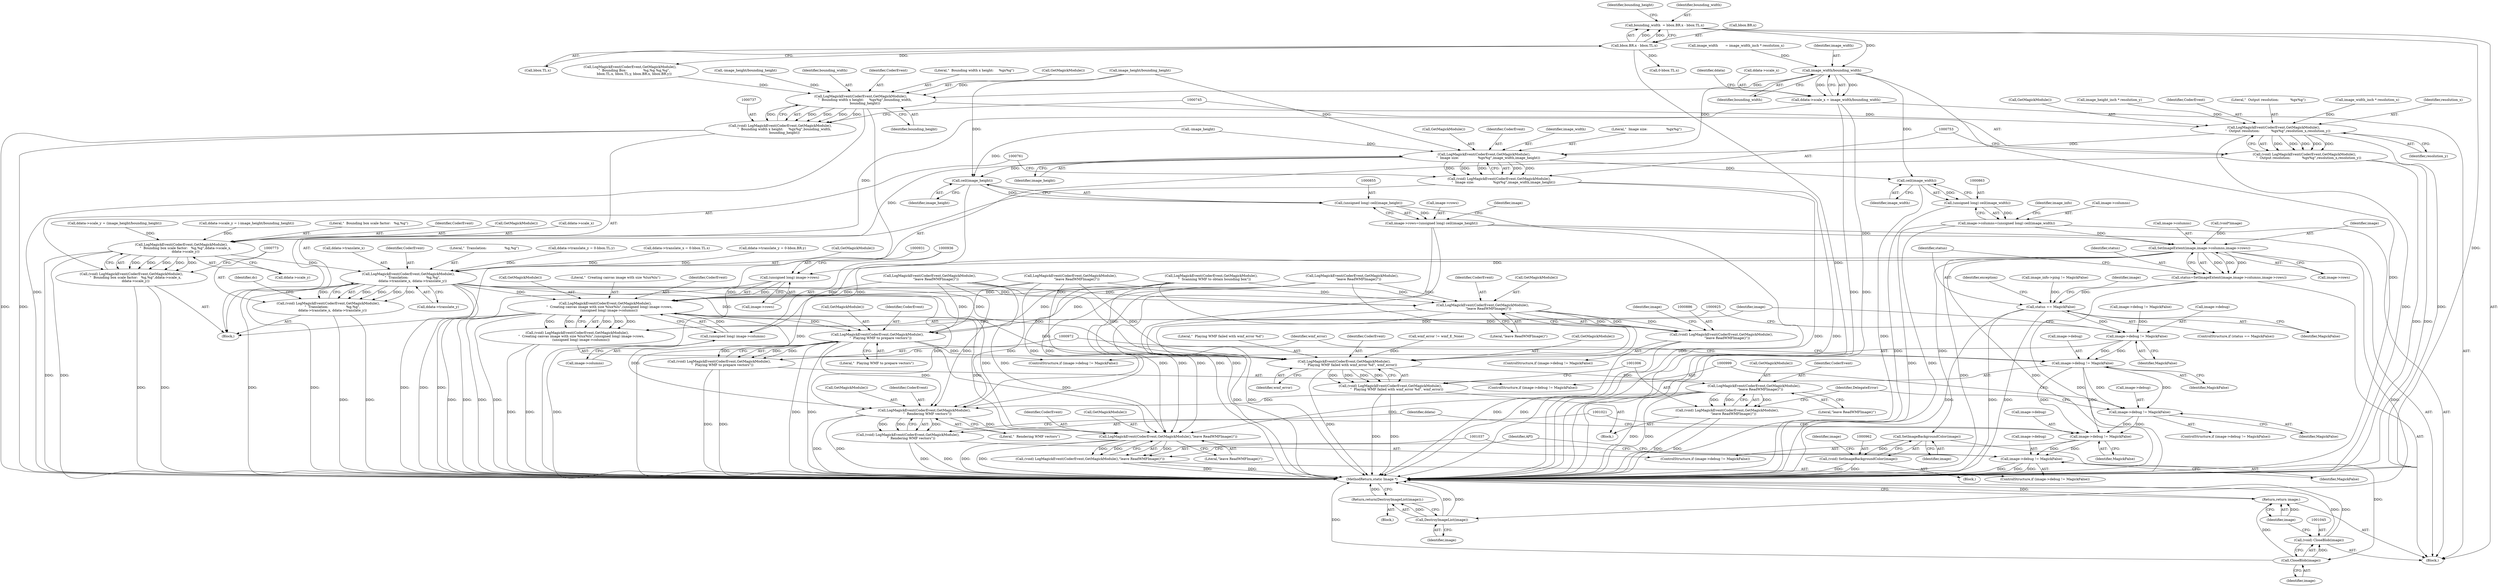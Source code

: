 digraph "0_ImageMagick_f6e9d0d9955e85bdd7540b251cd50d598dacc5e6_74@integer" {
"1000563" [label="(Call,bounding_width  = bbox.BR.x - bbox.TL.x)"];
"1000565" [label="(Call,bbox.BR.x - bbox.TL.x)"];
"1000593" [label="(Call,image_width/bounding_width)"];
"1000589" [label="(Call,ddata->scale_x = image_width/bounding_width)"];
"1000762" [label="(Call,LogMagickEvent(CoderEvent,GetMagickModule(),\n        \"  Bounding box scale factor:   %g,%g\",ddata->scale_x,\n        ddata->scale_y))"];
"1000760" [label="(Call,(void) LogMagickEvent(CoderEvent,GetMagickModule(),\n        \"  Bounding box scale factor:   %g,%g\",ddata->scale_x,\n        ddata->scale_y))"];
"1000774" [label="(Call,LogMagickEvent(CoderEvent,GetMagickModule(),\n        \"  Translation:                 %g,%g\",\n        ddata->translate_x, ddata->translate_y))"];
"1000772" [label="(Call,(void) LogMagickEvent(CoderEvent,GetMagickModule(),\n        \"  Translation:                 %g,%g\",\n        ddata->translate_x, ddata->translate_y))"];
"1000887" [label="(Call,LogMagickEvent(CoderEvent,GetMagickModule(),\n           \"leave ReadWMFImage()\"))"];
"1000885" [label="(Call,(void) LogMagickEvent(CoderEvent,GetMagickModule(),\n           \"leave ReadWMFImage()\"))"];
"1000926" [label="(Call,LogMagickEvent(CoderEvent,GetMagickModule(),\n        \"  Creating canvas image with size %lux%lu\",(unsigned long) image->rows,\n       (unsigned long) image->columns))"];
"1000924" [label="(Call,(void) LogMagickEvent(CoderEvent,GetMagickModule(),\n        \"  Creating canvas image with size %lux%lu\",(unsigned long) image->rows,\n       (unsigned long) image->columns))"];
"1000973" [label="(Call,LogMagickEvent(CoderEvent,GetMagickModule(),\n      \"  Playing WMF to prepare vectors\"))"];
"1000971" [label="(Call,(void) LogMagickEvent(CoderEvent,GetMagickModule(),\n      \"  Playing WMF to prepare vectors\"))"];
"1001000" [label="(Call,LogMagickEvent(CoderEvent,GetMagickModule(),\n            \"  Playing WMF failed with wmf_error %d\", wmf_error))"];
"1000998" [label="(Call,(void) LogMagickEvent(CoderEvent,GetMagickModule(),\n            \"  Playing WMF failed with wmf_error %d\", wmf_error))"];
"1001007" [label="(Call,LogMagickEvent(CoderEvent,GetMagickModule(),\n            \"leave ReadWMFImage()\"))"];
"1001005" [label="(Call,(void) LogMagickEvent(CoderEvent,GetMagickModule(),\n            \"leave ReadWMFImage()\"))"];
"1001022" [label="(Call,LogMagickEvent(CoderEvent,GetMagickModule(),\n      \"  Rendering WMF vectors\"))"];
"1001020" [label="(Call,(void) LogMagickEvent(CoderEvent,GetMagickModule(),\n      \"  Rendering WMF vectors\"))"];
"1001038" [label="(Call,LogMagickEvent(CoderEvent,GetMagickModule(),\"leave ReadWMFImage()\"))"];
"1001036" [label="(Call,(void) LogMagickEvent(CoderEvent,GetMagickModule(),\"leave ReadWMFImage()\"))"];
"1000738" [label="(Call,LogMagickEvent(CoderEvent,GetMagickModule(),\n        \"  Bounding width x height:     %gx%g\",bounding_width,\n        bounding_height))"];
"1000736" [label="(Call,(void) LogMagickEvent(CoderEvent,GetMagickModule(),\n        \"  Bounding width x height:     %gx%g\",bounding_width,\n        bounding_height))"];
"1000746" [label="(Call,LogMagickEvent(CoderEvent,GetMagickModule(),\n        \"  Output resolution:           %gx%g\",resolution_x,resolution_y))"];
"1000744" [label="(Call,(void) LogMagickEvent(CoderEvent,GetMagickModule(),\n        \"  Output resolution:           %gx%g\",resolution_x,resolution_y))"];
"1000754" [label="(Call,LogMagickEvent(CoderEvent,GetMagickModule(),\n        \"  Image size:                  %gx%g\",image_width,image_height))"];
"1000752" [label="(Call,(void) LogMagickEvent(CoderEvent,GetMagickModule(),\n        \"  Image size:                  %gx%g\",image_width,image_height))"];
"1000856" [label="(Call,ceil(image_height))"];
"1000854" [label="(Call,(unsigned long) ceil(image_height))"];
"1000850" [label="(Call,image->rows=(unsigned long) ceil(image_height))"];
"1000896" [label="(Call,SetImageExtent(image,image->columns,image->rows))"];
"1000894" [label="(Call,status=SetImageExtent(image,image->columns,image->rows))"];
"1000905" [label="(Call,status == MagickFalse)"];
"1000919" [label="(Call,image->debug != MagickFalse)"];
"1000966" [label="(Call,image->debug != MagickFalse)"];
"1000992" [label="(Call,image->debug != MagickFalse)"];
"1001015" [label="(Call,image->debug != MagickFalse)"];
"1001031" [label="(Call,image->debug != MagickFalse)"];
"1000916" [label="(Call,DestroyImageList(image))"];
"1000915" [label="(Return,return(DestroyImageList(image));)"];
"1000930" [label="(Call,(unsigned long) image->rows)"];
"1000935" [label="(Call,(unsigned long) image->columns)"];
"1000963" [label="(Call,SetImageBackgroundColor(image))"];
"1000961" [label="(Call,(void) SetImageBackgroundColor(image))"];
"1001046" [label="(Call,CloseBlob(image))"];
"1001044" [label="(Call,(void) CloseBlob(image))"];
"1001048" [label="(Return,return image;)"];
"1000864" [label="(Call,ceil(image_width))"];
"1000862" [label="(Call,(unsigned long) ceil(image_width))"];
"1000858" [label="(Call,image->columns=(unsigned long) ceil(image_width))"];
"1000781" [label="(Call,ddata->translate_y)"];
"1000752" [label="(Call,(void) LogMagickEvent(CoderEvent,GetMagickModule(),\n        \"  Image size:                  %gx%g\",image_width,image_height))"];
"1000769" [label="(Call,ddata->scale_y)"];
"1000964" [label="(Identifier,image)"];
"1000778" [label="(Call,ddata->translate_x)"];
"1000600" [label="(Call,0-bbox.TL.x)"];
"1000563" [label="(Call,bounding_width  = bbox.BR.x - bbox.TL.x)"];
"1000869" [label="(Identifier,image_info)"];
"1000901" [label="(Call,image->rows)"];
"1000775" [label="(Identifier,CoderEvent)"];
"1001016" [label="(Call,image->debug)"];
"1000897" [label="(Identifier,image)"];
"1000975" [label="(Call,GetMagickModule())"];
"1000879" [label="(ControlStructure,if (image->debug != MagickFalse))"];
"1000251" [label="(Call,LogMagickEvent(CoderEvent,GetMagickModule(),\n            \"leave ReadWMFImage()\"))"];
"1001044" [label="(Call,(void) CloseBlob(image))"];
"1000751" [label="(Identifier,resolution_y)"];
"1000131" [label="(Block,)"];
"1000634" [label="(Call,ddata->translate_y = 0-bbox.TL.y)"];
"1000571" [label="(Call,bbox.TL.x)"];
"1000890" [label="(Literal,\"leave ReadWMFImage()\")"];
"1001039" [label="(Identifier,CoderEvent)"];
"1000766" [label="(Call,ddata->scale_x)"];
"1000777" [label="(Literal,\"  Translation:                 %g,%g\")"];
"1001050" [label="(MethodReturn,static Image *)"];
"1000916" [label="(Call,DestroyImageList(image))"];
"1000966" [label="(Call,image->debug != MagickFalse)"];
"1000596" [label="(Call,ddata->translate_x = 0-bbox.TL.x)"];
"1001007" [label="(Call,LogMagickEvent(CoderEvent,GetMagickModule(),\n            \"leave ReadWMFImage()\"))"];
"1001048" [label="(Return,return image;)"];
"1000749" [label="(Literal,\"  Output resolution:           %gx%g\")"];
"1000905" [label="(Call,status == MagickFalse)"];
"1000974" [label="(Identifier,CoderEvent)"];
"1001003" [label="(Literal,\"  Playing WMF failed with wmf_error %d\")"];
"1001004" [label="(Identifier,wmf_error)"];
"1001049" [label="(Identifier,image)"];
"1000627" [label="(Call,ddata->scale_y = (image_height/bounding_height))"];
"1000595" [label="(Identifier,bounding_width)"];
"1000965" [label="(ControlStructure,if (image->debug != MagickFalse))"];
"1000594" [label="(Identifier,image_width)"];
"1000851" [label="(Call,image->rows)"];
"1000904" [label="(ControlStructure,if (status == MagickFalse))"];
"1001031" [label="(Call,image->debug != MagickFalse)"];
"1000888" [label="(Identifier,CoderEvent)"];
"1000997" [label="(Block,)"];
"1001030" [label="(ControlStructure,if (image->debug != MagickFalse))"];
"1001001" [label="(Identifier,CoderEvent)"];
"1000738" [label="(Call,LogMagickEvent(CoderEvent,GetMagickModule(),\n        \"  Bounding width x height:     %gx%g\",bounding_width,\n        bounding_height))"];
"1000736" [label="(Call,(void) LogMagickEvent(CoderEvent,GetMagickModule(),\n        \"  Bounding width x height:     %gx%g\",bounding_width,\n        bounding_height))"];
"1000651" [label="(Call,-image_height/bounding_height)"];
"1000857" [label="(Identifier,image_height)"];
"1000898" [label="(Call,image->columns)"];
"1000917" [label="(Identifier,image)"];
"1000928" [label="(Call,GetMagickModule())"];
"1001019" [label="(Identifier,MagickFalse)"];
"1000746" [label="(Call,LogMagickEvent(CoderEvent,GetMagickModule(),\n        \"  Output resolution:           %gx%g\",resolution_x,resolution_y))"];
"1000759" [label="(Identifier,image_height)"];
"1000996" [label="(Identifier,MagickFalse)"];
"1000850" [label="(Call,image->rows=(unsigned long) ceil(image_height))"];
"1000998" [label="(Call,(void) LogMagickEvent(CoderEvent,GetMagickModule(),\n            \"  Playing WMF failed with wmf_error %d\", wmf_error))"];
"1001005" [label="(Call,(void) LogMagickEvent(CoderEvent,GetMagickModule(),\n            \"leave ReadWMFImage()\"))"];
"1000754" [label="(Call,LogMagickEvent(CoderEvent,GetMagickModule(),\n        \"  Image size:                  %gx%g\",image_width,image_height))"];
"1000789" [label="(Identifier,dc)"];
"1000743" [label="(Identifier,bounding_height)"];
"1000894" [label="(Call,status=SetImageExtent(image,image->columns,image->rows))"];
"1000593" [label="(Call,image_width/bounding_width)"];
"1001043" [label="(Identifier,API)"];
"1000758" [label="(Identifier,image_width)"];
"1000985" [label="(Call,wmf_error != wmf_E_None)"];
"1000655" [label="(Call,ddata->translate_y = 0-bbox.BR.y)"];
"1001009" [label="(Call,GetMagickModule())"];
"1000774" [label="(Call,LogMagickEvent(CoderEvent,GetMagickModule(),\n        \"  Translation:                 %g,%g\",\n        ddata->translate_x, ddata->translate_y))"];
"1000652" [label="(Call,-image_height)"];
"1000854" [label="(Call,(unsigned long) ceil(image_height))"];
"1001023" [label="(Identifier,CoderEvent)"];
"1000978" [label="(Identifier,wmf_error)"];
"1000929" [label="(Literal,\"  Creating canvas image with size %lux%lu\")"];
"1000858" [label="(Call,image->columns=(unsigned long) ceil(image_width))"];
"1000862" [label="(Call,(unsigned long) ceil(image_width))"];
"1000864" [label="(Call,ceil(image_width))"];
"1001025" [label="(Literal,\"  Rendering WMF vectors\")"];
"1000973" [label="(Call,LogMagickEvent(CoderEvent,GetMagickModule(),\n      \"  Playing WMF to prepare vectors\"))"];
"1000860" [label="(Identifier,image)"];
"1000968" [label="(Identifier,image)"];
"1000926" [label="(Call,LogMagickEvent(CoderEvent,GetMagickModule(),\n        \"  Creating canvas image with size %lux%lu\",(unsigned long) image->rows,\n       (unsigned long) image->columns))"];
"1000712" [label="(Call,LogMagickEvent(CoderEvent,GetMagickModule(),\n        \"  Bounding Box:                %g,%g %g,%g\",\n        bbox.TL.x, bbox.TL.y, bbox.BR.x, bbox.BR.y))"];
"1000647" [label="(Call,ddata->scale_y = (-image_height/bounding_height))"];
"1000893" [label="(Identifier,image)"];
"1000555" [label="(Call,image_width_inch * resolution_x)"];
"1000908" [label="(Block,)"];
"1000741" [label="(Literal,\"  Bounding width x height:     %gx%g\")"];
"1000918" [label="(ControlStructure,if (image->debug != MagickFalse))"];
"1000923" [label="(Identifier,MagickFalse)"];
"1001002" [label="(Call,GetMagickModule())"];
"1000992" [label="(Call,image->debug != MagickFalse)"];
"1000889" [label="(Call,GetMagickModule())"];
"1000971" [label="(Call,(void) LogMagickEvent(CoderEvent,GetMagickModule(),\n      \"  Playing WMF to prepare vectors\"))"];
"1000667" [label="(Call,image->debug != MagickFalse)"];
"1000937" [label="(Call,image->columns)"];
"1000961" [label="(Call,(void) SetImageBackgroundColor(image))"];
"1001010" [label="(Literal,\"leave ReadWMFImage()\")"];
"1000740" [label="(Call,GetMagickModule())"];
"1000744" [label="(Call,(void) LogMagickEvent(CoderEvent,GetMagickModule(),\n        \"  Output resolution:           %gx%g\",resolution_x,resolution_y))"];
"1001041" [label="(Literal,\"leave ReadWMFImage()\")"];
"1000757" [label="(Literal,\"  Image size:                  %gx%g\")"];
"1000742" [label="(Identifier,bounding_width)"];
"1000672" [label="(Block,)"];
"1000765" [label="(Literal,\"  Bounding box scale factor:   %g,%g\")"];
"1000935" [label="(Call,(unsigned long) image->columns)"];
"1000324" [label="(Call,(void*)image)"];
"1000976" [label="(Literal,\"  Playing WMF to prepare vectors\")"];
"1000920" [label="(Call,image->debug)"];
"1000943" [label="(Identifier,image)"];
"1000577" [label="(Identifier,bounding_height)"];
"1000885" [label="(Call,(void) LogMagickEvent(CoderEvent,GetMagickModule(),\n           \"leave ReadWMFImage()\"))"];
"1000376" [label="(Call,LogMagickEvent(CoderEvent,GetMagickModule(),\n      \"  Scanning WMF to obtain bounding box\"))"];
"1000993" [label="(Call,image->debug)"];
"1001028" [label="(Identifier,ddata)"];
"1000940" [label="(Block,)"];
"1000750" [label="(Identifier,resolution_x)"];
"1000410" [label="(Call,LogMagickEvent(CoderEvent,GetMagickModule(),\n            \"leave ReadWMFImage()\"))"];
"1000924" [label="(Call,(void) LogMagickEvent(CoderEvent,GetMagickModule(),\n        \"  Creating canvas image with size %lux%lu\",(unsigned long) image->rows,\n       (unsigned long) image->columns))"];
"1000930" [label="(Call,(unsigned long) image->rows)"];
"1001022" [label="(Call,LogMagickEvent(CoderEvent,GetMagickModule(),\n      \"  Rendering WMF vectors\"))"];
"1000631" [label="(Call,image_height/bounding_height)"];
"1000910" [label="(Identifier,exception)"];
"1000867" [label="(Call,image_info->ping != MagickFalse)"];
"1001046" [label="(Call,CloseBlob(image))"];
"1000967" [label="(Call,image->debug)"];
"1000739" [label="(Identifier,CoderEvent)"];
"1000915" [label="(Return,return(DestroyImageList(image));)"];
"1000859" [label="(Call,image->columns)"];
"1000590" [label="(Call,ddata->scale_x)"];
"1000565" [label="(Call,bbox.BR.x - bbox.TL.x)"];
"1001020" [label="(Call,(void) LogMagickEvent(CoderEvent,GetMagickModule(),\n      \"  Rendering WMF vectors\"))"];
"1000772" [label="(Call,(void) LogMagickEvent(CoderEvent,GetMagickModule(),\n        \"  Translation:                 %g,%g\",\n        ddata->translate_x, ddata->translate_y))"];
"1000963" [label="(Call,SetImageBackgroundColor(image))"];
"1001038" [label="(Call,LogMagickEvent(CoderEvent,GetMagickModule(),\"leave ReadWMFImage()\"))"];
"1000865" [label="(Identifier,image_width)"];
"1000970" [label="(Identifier,MagickFalse)"];
"1000756" [label="(Call,GetMagickModule())"];
"1001040" [label="(Call,GetMagickModule())"];
"1001036" [label="(Call,(void) LogMagickEvent(CoderEvent,GetMagickModule(),\"leave ReadWMFImage()\"))"];
"1000896" [label="(Call,SetImageExtent(image,image->columns,image->rows))"];
"1000589" [label="(Call,ddata->scale_x = image_width/bounding_width)"];
"1000895" [label="(Identifier,status)"];
"1000887" [label="(Call,LogMagickEvent(CoderEvent,GetMagickModule(),\n           \"leave ReadWMFImage()\"))"];
"1000763" [label="(Identifier,CoderEvent)"];
"1000566" [label="(Call,bbox.BR.x)"];
"1000553" [label="(Call,image_width       = image_width_inch * resolution_x)"];
"1000764" [label="(Call,GetMagickModule())"];
"1001014" [label="(ControlStructure,if (image->debug != MagickFalse))"];
"1000991" [label="(ControlStructure,if (image->debug != MagickFalse))"];
"1001047" [label="(Identifier,image)"];
"1000919" [label="(Call,image->debug != MagickFalse)"];
"1000598" [label="(Identifier,ddata)"];
"1001035" [label="(Identifier,MagickFalse)"];
"1000748" [label="(Call,GetMagickModule())"];
"1000907" [label="(Identifier,MagickFalse)"];
"1001012" [label="(Identifier,DelegateError)"];
"1000755" [label="(Identifier,CoderEvent)"];
"1000921" [label="(Identifier,image)"];
"1000760" [label="(Call,(void) LogMagickEvent(CoderEvent,GetMagickModule(),\n        \"  Bounding box scale factor:   %g,%g\",ddata->scale_x,\n        ddata->scale_y))"];
"1000927" [label="(Identifier,CoderEvent)"];
"1001000" [label="(Call,LogMagickEvent(CoderEvent,GetMagickModule(),\n            \"  Playing WMF failed with wmf_error %d\", wmf_error))"];
"1000560" [label="(Call,image_height_inch * resolution_y)"];
"1000501" [label="(Call,LogMagickEvent(CoderEvent,GetMagickModule(),\n            \"leave ReadWMFImage()\"))"];
"1000932" [label="(Call,image->rows)"];
"1000856" [label="(Call,ceil(image_height))"];
"1001008" [label="(Identifier,CoderEvent)"];
"1001015" [label="(Call,image->debug != MagickFalse)"];
"1001032" [label="(Call,image->debug)"];
"1000762" [label="(Call,LogMagickEvent(CoderEvent,GetMagickModule(),\n        \"  Bounding box scale factor:   %g,%g\",ddata->scale_x,\n        ddata->scale_y))"];
"1000564" [label="(Identifier,bounding_width)"];
"1001024" [label="(Call,GetMagickModule())"];
"1000776" [label="(Call,GetMagickModule())"];
"1000906" [label="(Identifier,status)"];
"1000747" [label="(Identifier,CoderEvent)"];
"1000563" -> "1000131"  [label="AST: "];
"1000563" -> "1000565"  [label="CFG: "];
"1000564" -> "1000563"  [label="AST: "];
"1000565" -> "1000563"  [label="AST: "];
"1000577" -> "1000563"  [label="CFG: "];
"1000563" -> "1001050"  [label="DDG: "];
"1000565" -> "1000563"  [label="DDG: "];
"1000565" -> "1000563"  [label="DDG: "];
"1000563" -> "1000593"  [label="DDG: "];
"1000565" -> "1000571"  [label="CFG: "];
"1000566" -> "1000565"  [label="AST: "];
"1000571" -> "1000565"  [label="AST: "];
"1000565" -> "1001050"  [label="DDG: "];
"1000565" -> "1000600"  [label="DDG: "];
"1000565" -> "1000712"  [label="DDG: "];
"1000593" -> "1000589"  [label="AST: "];
"1000593" -> "1000595"  [label="CFG: "];
"1000594" -> "1000593"  [label="AST: "];
"1000595" -> "1000593"  [label="AST: "];
"1000589" -> "1000593"  [label="CFG: "];
"1000593" -> "1001050"  [label="DDG: "];
"1000593" -> "1000589"  [label="DDG: "];
"1000593" -> "1000589"  [label="DDG: "];
"1000553" -> "1000593"  [label="DDG: "];
"1000593" -> "1000738"  [label="DDG: "];
"1000593" -> "1000754"  [label="DDG: "];
"1000593" -> "1000864"  [label="DDG: "];
"1000589" -> "1000131"  [label="AST: "];
"1000590" -> "1000589"  [label="AST: "];
"1000598" -> "1000589"  [label="CFG: "];
"1000589" -> "1001050"  [label="DDG: "];
"1000589" -> "1001050"  [label="DDG: "];
"1000589" -> "1000762"  [label="DDG: "];
"1000762" -> "1000760"  [label="AST: "];
"1000762" -> "1000769"  [label="CFG: "];
"1000763" -> "1000762"  [label="AST: "];
"1000764" -> "1000762"  [label="AST: "];
"1000765" -> "1000762"  [label="AST: "];
"1000766" -> "1000762"  [label="AST: "];
"1000769" -> "1000762"  [label="AST: "];
"1000760" -> "1000762"  [label="CFG: "];
"1000762" -> "1001050"  [label="DDG: "];
"1000762" -> "1001050"  [label="DDG: "];
"1000762" -> "1000760"  [label="DDG: "];
"1000762" -> "1000760"  [label="DDG: "];
"1000762" -> "1000760"  [label="DDG: "];
"1000762" -> "1000760"  [label="DDG: "];
"1000762" -> "1000760"  [label="DDG: "];
"1000754" -> "1000762"  [label="DDG: "];
"1000627" -> "1000762"  [label="DDG: "];
"1000647" -> "1000762"  [label="DDG: "];
"1000762" -> "1000774"  [label="DDG: "];
"1000760" -> "1000672"  [label="AST: "];
"1000761" -> "1000760"  [label="AST: "];
"1000773" -> "1000760"  [label="CFG: "];
"1000760" -> "1001050"  [label="DDG: "];
"1000760" -> "1001050"  [label="DDG: "];
"1000774" -> "1000772"  [label="AST: "];
"1000774" -> "1000781"  [label="CFG: "];
"1000775" -> "1000774"  [label="AST: "];
"1000776" -> "1000774"  [label="AST: "];
"1000777" -> "1000774"  [label="AST: "];
"1000778" -> "1000774"  [label="AST: "];
"1000781" -> "1000774"  [label="AST: "];
"1000772" -> "1000774"  [label="CFG: "];
"1000774" -> "1001050"  [label="DDG: "];
"1000774" -> "1001050"  [label="DDG: "];
"1000774" -> "1001050"  [label="DDG: "];
"1000774" -> "1001050"  [label="DDG: "];
"1000774" -> "1000772"  [label="DDG: "];
"1000774" -> "1000772"  [label="DDG: "];
"1000774" -> "1000772"  [label="DDG: "];
"1000774" -> "1000772"  [label="DDG: "];
"1000774" -> "1000772"  [label="DDG: "];
"1000596" -> "1000774"  [label="DDG: "];
"1000655" -> "1000774"  [label="DDG: "];
"1000634" -> "1000774"  [label="DDG: "];
"1000774" -> "1000887"  [label="DDG: "];
"1000774" -> "1000926"  [label="DDG: "];
"1000774" -> "1000973"  [label="DDG: "];
"1000774" -> "1001000"  [label="DDG: "];
"1000774" -> "1001022"  [label="DDG: "];
"1000774" -> "1001038"  [label="DDG: "];
"1000772" -> "1000672"  [label="AST: "];
"1000773" -> "1000772"  [label="AST: "];
"1000789" -> "1000772"  [label="CFG: "];
"1000772" -> "1001050"  [label="DDG: "];
"1000772" -> "1001050"  [label="DDG: "];
"1000887" -> "1000885"  [label="AST: "];
"1000887" -> "1000890"  [label="CFG: "];
"1000888" -> "1000887"  [label="AST: "];
"1000889" -> "1000887"  [label="AST: "];
"1000890" -> "1000887"  [label="AST: "];
"1000885" -> "1000887"  [label="CFG: "];
"1000887" -> "1001050"  [label="DDG: "];
"1000887" -> "1001050"  [label="DDG: "];
"1000887" -> "1000885"  [label="DDG: "];
"1000887" -> "1000885"  [label="DDG: "];
"1000887" -> "1000885"  [label="DDG: "];
"1000376" -> "1000887"  [label="DDG: "];
"1000410" -> "1000887"  [label="DDG: "];
"1000251" -> "1000887"  [label="DDG: "];
"1000501" -> "1000887"  [label="DDG: "];
"1000885" -> "1000879"  [label="AST: "];
"1000886" -> "1000885"  [label="AST: "];
"1000893" -> "1000885"  [label="CFG: "];
"1000885" -> "1001050"  [label="DDG: "];
"1000885" -> "1001050"  [label="DDG: "];
"1000926" -> "1000924"  [label="AST: "];
"1000926" -> "1000935"  [label="CFG: "];
"1000927" -> "1000926"  [label="AST: "];
"1000928" -> "1000926"  [label="AST: "];
"1000929" -> "1000926"  [label="AST: "];
"1000930" -> "1000926"  [label="AST: "];
"1000935" -> "1000926"  [label="AST: "];
"1000924" -> "1000926"  [label="CFG: "];
"1000926" -> "1001050"  [label="DDG: "];
"1000926" -> "1001050"  [label="DDG: "];
"1000926" -> "1001050"  [label="DDG: "];
"1000926" -> "1001050"  [label="DDG: "];
"1000926" -> "1000924"  [label="DDG: "];
"1000926" -> "1000924"  [label="DDG: "];
"1000926" -> "1000924"  [label="DDG: "];
"1000926" -> "1000924"  [label="DDG: "];
"1000926" -> "1000924"  [label="DDG: "];
"1000376" -> "1000926"  [label="DDG: "];
"1000410" -> "1000926"  [label="DDG: "];
"1000251" -> "1000926"  [label="DDG: "];
"1000501" -> "1000926"  [label="DDG: "];
"1000930" -> "1000926"  [label="DDG: "];
"1000935" -> "1000926"  [label="DDG: "];
"1000926" -> "1000973"  [label="DDG: "];
"1000926" -> "1001000"  [label="DDG: "];
"1000926" -> "1001022"  [label="DDG: "];
"1000926" -> "1001038"  [label="DDG: "];
"1000924" -> "1000918"  [label="AST: "];
"1000925" -> "1000924"  [label="AST: "];
"1000943" -> "1000924"  [label="CFG: "];
"1000924" -> "1001050"  [label="DDG: "];
"1000924" -> "1001050"  [label="DDG: "];
"1000973" -> "1000971"  [label="AST: "];
"1000973" -> "1000976"  [label="CFG: "];
"1000974" -> "1000973"  [label="AST: "];
"1000975" -> "1000973"  [label="AST: "];
"1000976" -> "1000973"  [label="AST: "];
"1000971" -> "1000973"  [label="CFG: "];
"1000973" -> "1001050"  [label="DDG: "];
"1000973" -> "1001050"  [label="DDG: "];
"1000973" -> "1000971"  [label="DDG: "];
"1000973" -> "1000971"  [label="DDG: "];
"1000973" -> "1000971"  [label="DDG: "];
"1000376" -> "1000973"  [label="DDG: "];
"1000410" -> "1000973"  [label="DDG: "];
"1000251" -> "1000973"  [label="DDG: "];
"1000501" -> "1000973"  [label="DDG: "];
"1000973" -> "1001000"  [label="DDG: "];
"1000973" -> "1001022"  [label="DDG: "];
"1000973" -> "1001038"  [label="DDG: "];
"1000971" -> "1000965"  [label="AST: "];
"1000972" -> "1000971"  [label="AST: "];
"1000978" -> "1000971"  [label="CFG: "];
"1000971" -> "1001050"  [label="DDG: "];
"1000971" -> "1001050"  [label="DDG: "];
"1001000" -> "1000998"  [label="AST: "];
"1001000" -> "1001004"  [label="CFG: "];
"1001001" -> "1001000"  [label="AST: "];
"1001002" -> "1001000"  [label="AST: "];
"1001003" -> "1001000"  [label="AST: "];
"1001004" -> "1001000"  [label="AST: "];
"1000998" -> "1001000"  [label="CFG: "];
"1001000" -> "1001050"  [label="DDG: "];
"1001000" -> "1000998"  [label="DDG: "];
"1001000" -> "1000998"  [label="DDG: "];
"1001000" -> "1000998"  [label="DDG: "];
"1001000" -> "1000998"  [label="DDG: "];
"1000376" -> "1001000"  [label="DDG: "];
"1000410" -> "1001000"  [label="DDG: "];
"1000251" -> "1001000"  [label="DDG: "];
"1000501" -> "1001000"  [label="DDG: "];
"1000985" -> "1001000"  [label="DDG: "];
"1001000" -> "1001007"  [label="DDG: "];
"1000998" -> "1000997"  [label="AST: "];
"1000999" -> "1000998"  [label="AST: "];
"1001006" -> "1000998"  [label="CFG: "];
"1000998" -> "1001050"  [label="DDG: "];
"1000998" -> "1001050"  [label="DDG: "];
"1001007" -> "1001005"  [label="AST: "];
"1001007" -> "1001010"  [label="CFG: "];
"1001008" -> "1001007"  [label="AST: "];
"1001009" -> "1001007"  [label="AST: "];
"1001010" -> "1001007"  [label="AST: "];
"1001005" -> "1001007"  [label="CFG: "];
"1001007" -> "1001050"  [label="DDG: "];
"1001007" -> "1001050"  [label="DDG: "];
"1001007" -> "1001005"  [label="DDG: "];
"1001007" -> "1001005"  [label="DDG: "];
"1001007" -> "1001005"  [label="DDG: "];
"1001007" -> "1001022"  [label="DDG: "];
"1001007" -> "1001038"  [label="DDG: "];
"1001005" -> "1000997"  [label="AST: "];
"1001006" -> "1001005"  [label="AST: "];
"1001012" -> "1001005"  [label="CFG: "];
"1001005" -> "1001050"  [label="DDG: "];
"1001005" -> "1001050"  [label="DDG: "];
"1001022" -> "1001020"  [label="AST: "];
"1001022" -> "1001025"  [label="CFG: "];
"1001023" -> "1001022"  [label="AST: "];
"1001024" -> "1001022"  [label="AST: "];
"1001025" -> "1001022"  [label="AST: "];
"1001020" -> "1001022"  [label="CFG: "];
"1001022" -> "1001050"  [label="DDG: "];
"1001022" -> "1001050"  [label="DDG: "];
"1001022" -> "1001020"  [label="DDG: "];
"1001022" -> "1001020"  [label="DDG: "];
"1001022" -> "1001020"  [label="DDG: "];
"1000376" -> "1001022"  [label="DDG: "];
"1000410" -> "1001022"  [label="DDG: "];
"1000251" -> "1001022"  [label="DDG: "];
"1000501" -> "1001022"  [label="DDG: "];
"1001022" -> "1001038"  [label="DDG: "];
"1001020" -> "1001014"  [label="AST: "];
"1001021" -> "1001020"  [label="AST: "];
"1001028" -> "1001020"  [label="CFG: "];
"1001020" -> "1001050"  [label="DDG: "];
"1001020" -> "1001050"  [label="DDG: "];
"1001038" -> "1001036"  [label="AST: "];
"1001038" -> "1001041"  [label="CFG: "];
"1001039" -> "1001038"  [label="AST: "];
"1001040" -> "1001038"  [label="AST: "];
"1001041" -> "1001038"  [label="AST: "];
"1001036" -> "1001038"  [label="CFG: "];
"1001038" -> "1001050"  [label="DDG: "];
"1001038" -> "1001050"  [label="DDG: "];
"1001038" -> "1001036"  [label="DDG: "];
"1001038" -> "1001036"  [label="DDG: "];
"1001038" -> "1001036"  [label="DDG: "];
"1000376" -> "1001038"  [label="DDG: "];
"1000410" -> "1001038"  [label="DDG: "];
"1000251" -> "1001038"  [label="DDG: "];
"1000501" -> "1001038"  [label="DDG: "];
"1001036" -> "1001030"  [label="AST: "];
"1001037" -> "1001036"  [label="AST: "];
"1001043" -> "1001036"  [label="CFG: "];
"1001036" -> "1001050"  [label="DDG: "];
"1001036" -> "1001050"  [label="DDG: "];
"1000738" -> "1000736"  [label="AST: "];
"1000738" -> "1000743"  [label="CFG: "];
"1000739" -> "1000738"  [label="AST: "];
"1000740" -> "1000738"  [label="AST: "];
"1000741" -> "1000738"  [label="AST: "];
"1000742" -> "1000738"  [label="AST: "];
"1000743" -> "1000738"  [label="AST: "];
"1000736" -> "1000738"  [label="CFG: "];
"1000738" -> "1001050"  [label="DDG: "];
"1000738" -> "1001050"  [label="DDG: "];
"1000738" -> "1000736"  [label="DDG: "];
"1000738" -> "1000736"  [label="DDG: "];
"1000738" -> "1000736"  [label="DDG: "];
"1000738" -> "1000736"  [label="DDG: "];
"1000738" -> "1000736"  [label="DDG: "];
"1000712" -> "1000738"  [label="DDG: "];
"1000631" -> "1000738"  [label="DDG: "];
"1000651" -> "1000738"  [label="DDG: "];
"1000738" -> "1000746"  [label="DDG: "];
"1000736" -> "1000672"  [label="AST: "];
"1000737" -> "1000736"  [label="AST: "];
"1000745" -> "1000736"  [label="CFG: "];
"1000736" -> "1001050"  [label="DDG: "];
"1000736" -> "1001050"  [label="DDG: "];
"1000746" -> "1000744"  [label="AST: "];
"1000746" -> "1000751"  [label="CFG: "];
"1000747" -> "1000746"  [label="AST: "];
"1000748" -> "1000746"  [label="AST: "];
"1000749" -> "1000746"  [label="AST: "];
"1000750" -> "1000746"  [label="AST: "];
"1000751" -> "1000746"  [label="AST: "];
"1000744" -> "1000746"  [label="CFG: "];
"1000746" -> "1001050"  [label="DDG: "];
"1000746" -> "1001050"  [label="DDG: "];
"1000746" -> "1000744"  [label="DDG: "];
"1000746" -> "1000744"  [label="DDG: "];
"1000746" -> "1000744"  [label="DDG: "];
"1000746" -> "1000744"  [label="DDG: "];
"1000746" -> "1000744"  [label="DDG: "];
"1000555" -> "1000746"  [label="DDG: "];
"1000560" -> "1000746"  [label="DDG: "];
"1000746" -> "1000754"  [label="DDG: "];
"1000744" -> "1000672"  [label="AST: "];
"1000745" -> "1000744"  [label="AST: "];
"1000753" -> "1000744"  [label="CFG: "];
"1000744" -> "1001050"  [label="DDG: "];
"1000744" -> "1001050"  [label="DDG: "];
"1000754" -> "1000752"  [label="AST: "];
"1000754" -> "1000759"  [label="CFG: "];
"1000755" -> "1000754"  [label="AST: "];
"1000756" -> "1000754"  [label="AST: "];
"1000757" -> "1000754"  [label="AST: "];
"1000758" -> "1000754"  [label="AST: "];
"1000759" -> "1000754"  [label="AST: "];
"1000752" -> "1000754"  [label="CFG: "];
"1000754" -> "1000752"  [label="DDG: "];
"1000754" -> "1000752"  [label="DDG: "];
"1000754" -> "1000752"  [label="DDG: "];
"1000754" -> "1000752"  [label="DDG: "];
"1000754" -> "1000752"  [label="DDG: "];
"1000631" -> "1000754"  [label="DDG: "];
"1000652" -> "1000754"  [label="DDG: "];
"1000754" -> "1000856"  [label="DDG: "];
"1000754" -> "1000864"  [label="DDG: "];
"1000752" -> "1000672"  [label="AST: "];
"1000753" -> "1000752"  [label="AST: "];
"1000761" -> "1000752"  [label="CFG: "];
"1000752" -> "1001050"  [label="DDG: "];
"1000752" -> "1001050"  [label="DDG: "];
"1000856" -> "1000854"  [label="AST: "];
"1000856" -> "1000857"  [label="CFG: "];
"1000857" -> "1000856"  [label="AST: "];
"1000854" -> "1000856"  [label="CFG: "];
"1000856" -> "1001050"  [label="DDG: "];
"1000856" -> "1000854"  [label="DDG: "];
"1000631" -> "1000856"  [label="DDG: "];
"1000652" -> "1000856"  [label="DDG: "];
"1000854" -> "1000850"  [label="AST: "];
"1000855" -> "1000854"  [label="AST: "];
"1000850" -> "1000854"  [label="CFG: "];
"1000854" -> "1001050"  [label="DDG: "];
"1000854" -> "1000850"  [label="DDG: "];
"1000850" -> "1000131"  [label="AST: "];
"1000851" -> "1000850"  [label="AST: "];
"1000860" -> "1000850"  [label="CFG: "];
"1000850" -> "1001050"  [label="DDG: "];
"1000850" -> "1001050"  [label="DDG: "];
"1000850" -> "1000896"  [label="DDG: "];
"1000896" -> "1000894"  [label="AST: "];
"1000896" -> "1000901"  [label="CFG: "];
"1000897" -> "1000896"  [label="AST: "];
"1000898" -> "1000896"  [label="AST: "];
"1000901" -> "1000896"  [label="AST: "];
"1000894" -> "1000896"  [label="CFG: "];
"1000896" -> "1001050"  [label="DDG: "];
"1000896" -> "1001050"  [label="DDG: "];
"1000896" -> "1000894"  [label="DDG: "];
"1000896" -> "1000894"  [label="DDG: "];
"1000896" -> "1000894"  [label="DDG: "];
"1000324" -> "1000896"  [label="DDG: "];
"1000858" -> "1000896"  [label="DDG: "];
"1000896" -> "1000916"  [label="DDG: "];
"1000896" -> "1000930"  [label="DDG: "];
"1000896" -> "1000935"  [label="DDG: "];
"1000896" -> "1000963"  [label="DDG: "];
"1000894" -> "1000131"  [label="AST: "];
"1000895" -> "1000894"  [label="AST: "];
"1000906" -> "1000894"  [label="CFG: "];
"1000894" -> "1001050"  [label="DDG: "];
"1000894" -> "1000905"  [label="DDG: "];
"1000905" -> "1000904"  [label="AST: "];
"1000905" -> "1000907"  [label="CFG: "];
"1000906" -> "1000905"  [label="AST: "];
"1000907" -> "1000905"  [label="AST: "];
"1000910" -> "1000905"  [label="CFG: "];
"1000921" -> "1000905"  [label="CFG: "];
"1000905" -> "1001050"  [label="DDG: "];
"1000905" -> "1001050"  [label="DDG: "];
"1000905" -> "1001050"  [label="DDG: "];
"1000867" -> "1000905"  [label="DDG: "];
"1000905" -> "1000919"  [label="DDG: "];
"1000919" -> "1000918"  [label="AST: "];
"1000919" -> "1000923"  [label="CFG: "];
"1000920" -> "1000919"  [label="AST: "];
"1000923" -> "1000919"  [label="AST: "];
"1000925" -> "1000919"  [label="CFG: "];
"1000943" -> "1000919"  [label="CFG: "];
"1000667" -> "1000919"  [label="DDG: "];
"1000919" -> "1000966"  [label="DDG: "];
"1000919" -> "1000966"  [label="DDG: "];
"1000966" -> "1000965"  [label="AST: "];
"1000966" -> "1000970"  [label="CFG: "];
"1000967" -> "1000966"  [label="AST: "];
"1000970" -> "1000966"  [label="AST: "];
"1000972" -> "1000966"  [label="CFG: "];
"1000978" -> "1000966"  [label="CFG: "];
"1000966" -> "1000992"  [label="DDG: "];
"1000966" -> "1000992"  [label="DDG: "];
"1000966" -> "1001015"  [label="DDG: "];
"1000966" -> "1001015"  [label="DDG: "];
"1000992" -> "1000991"  [label="AST: "];
"1000992" -> "1000996"  [label="CFG: "];
"1000993" -> "1000992"  [label="AST: "];
"1000996" -> "1000992"  [label="AST: "];
"1000999" -> "1000992"  [label="CFG: "];
"1001012" -> "1000992"  [label="CFG: "];
"1000992" -> "1001015"  [label="DDG: "];
"1000992" -> "1001015"  [label="DDG: "];
"1001015" -> "1001014"  [label="AST: "];
"1001015" -> "1001019"  [label="CFG: "];
"1001016" -> "1001015"  [label="AST: "];
"1001019" -> "1001015"  [label="AST: "];
"1001021" -> "1001015"  [label="CFG: "];
"1001028" -> "1001015"  [label="CFG: "];
"1001015" -> "1001031"  [label="DDG: "];
"1001015" -> "1001031"  [label="DDG: "];
"1001031" -> "1001030"  [label="AST: "];
"1001031" -> "1001035"  [label="CFG: "];
"1001032" -> "1001031"  [label="AST: "];
"1001035" -> "1001031"  [label="AST: "];
"1001037" -> "1001031"  [label="CFG: "];
"1001043" -> "1001031"  [label="CFG: "];
"1001031" -> "1001050"  [label="DDG: "];
"1001031" -> "1001050"  [label="DDG: "];
"1001031" -> "1001050"  [label="DDG: "];
"1000916" -> "1000915"  [label="AST: "];
"1000916" -> "1000917"  [label="CFG: "];
"1000917" -> "1000916"  [label="AST: "];
"1000915" -> "1000916"  [label="CFG: "];
"1000916" -> "1001050"  [label="DDG: "];
"1000916" -> "1001050"  [label="DDG: "];
"1000916" -> "1000915"  [label="DDG: "];
"1000915" -> "1000908"  [label="AST: "];
"1001050" -> "1000915"  [label="CFG: "];
"1000915" -> "1001050"  [label="DDG: "];
"1000930" -> "1000932"  [label="CFG: "];
"1000931" -> "1000930"  [label="AST: "];
"1000932" -> "1000930"  [label="AST: "];
"1000936" -> "1000930"  [label="CFG: "];
"1000930" -> "1001050"  [label="DDG: "];
"1000935" -> "1000937"  [label="CFG: "];
"1000936" -> "1000935"  [label="AST: "];
"1000937" -> "1000935"  [label="AST: "];
"1000935" -> "1001050"  [label="DDG: "];
"1000963" -> "1000961"  [label="AST: "];
"1000963" -> "1000964"  [label="CFG: "];
"1000964" -> "1000963"  [label="AST: "];
"1000961" -> "1000963"  [label="CFG: "];
"1000963" -> "1000961"  [label="DDG: "];
"1000963" -> "1001046"  [label="DDG: "];
"1000961" -> "1000940"  [label="AST: "];
"1000962" -> "1000961"  [label="AST: "];
"1000968" -> "1000961"  [label="CFG: "];
"1000961" -> "1001050"  [label="DDG: "];
"1000961" -> "1001050"  [label="DDG: "];
"1001046" -> "1001044"  [label="AST: "];
"1001046" -> "1001047"  [label="CFG: "];
"1001047" -> "1001046"  [label="AST: "];
"1001044" -> "1001046"  [label="CFG: "];
"1001046" -> "1001050"  [label="DDG: "];
"1001046" -> "1001044"  [label="DDG: "];
"1001046" -> "1001048"  [label="DDG: "];
"1001044" -> "1000131"  [label="AST: "];
"1001045" -> "1001044"  [label="AST: "];
"1001049" -> "1001044"  [label="CFG: "];
"1001044" -> "1001050"  [label="DDG: "];
"1001044" -> "1001050"  [label="DDG: "];
"1001048" -> "1000131"  [label="AST: "];
"1001048" -> "1001049"  [label="CFG: "];
"1001049" -> "1001048"  [label="AST: "];
"1001050" -> "1001048"  [label="CFG: "];
"1001048" -> "1001050"  [label="DDG: "];
"1001049" -> "1001048"  [label="DDG: "];
"1000864" -> "1000862"  [label="AST: "];
"1000864" -> "1000865"  [label="CFG: "];
"1000865" -> "1000864"  [label="AST: "];
"1000862" -> "1000864"  [label="CFG: "];
"1000864" -> "1001050"  [label="DDG: "];
"1000864" -> "1000862"  [label="DDG: "];
"1000862" -> "1000858"  [label="AST: "];
"1000863" -> "1000862"  [label="AST: "];
"1000858" -> "1000862"  [label="CFG: "];
"1000862" -> "1001050"  [label="DDG: "];
"1000862" -> "1000858"  [label="DDG: "];
"1000858" -> "1000131"  [label="AST: "];
"1000859" -> "1000858"  [label="AST: "];
"1000869" -> "1000858"  [label="CFG: "];
"1000858" -> "1001050"  [label="DDG: "];
"1000858" -> "1001050"  [label="DDG: "];
}
